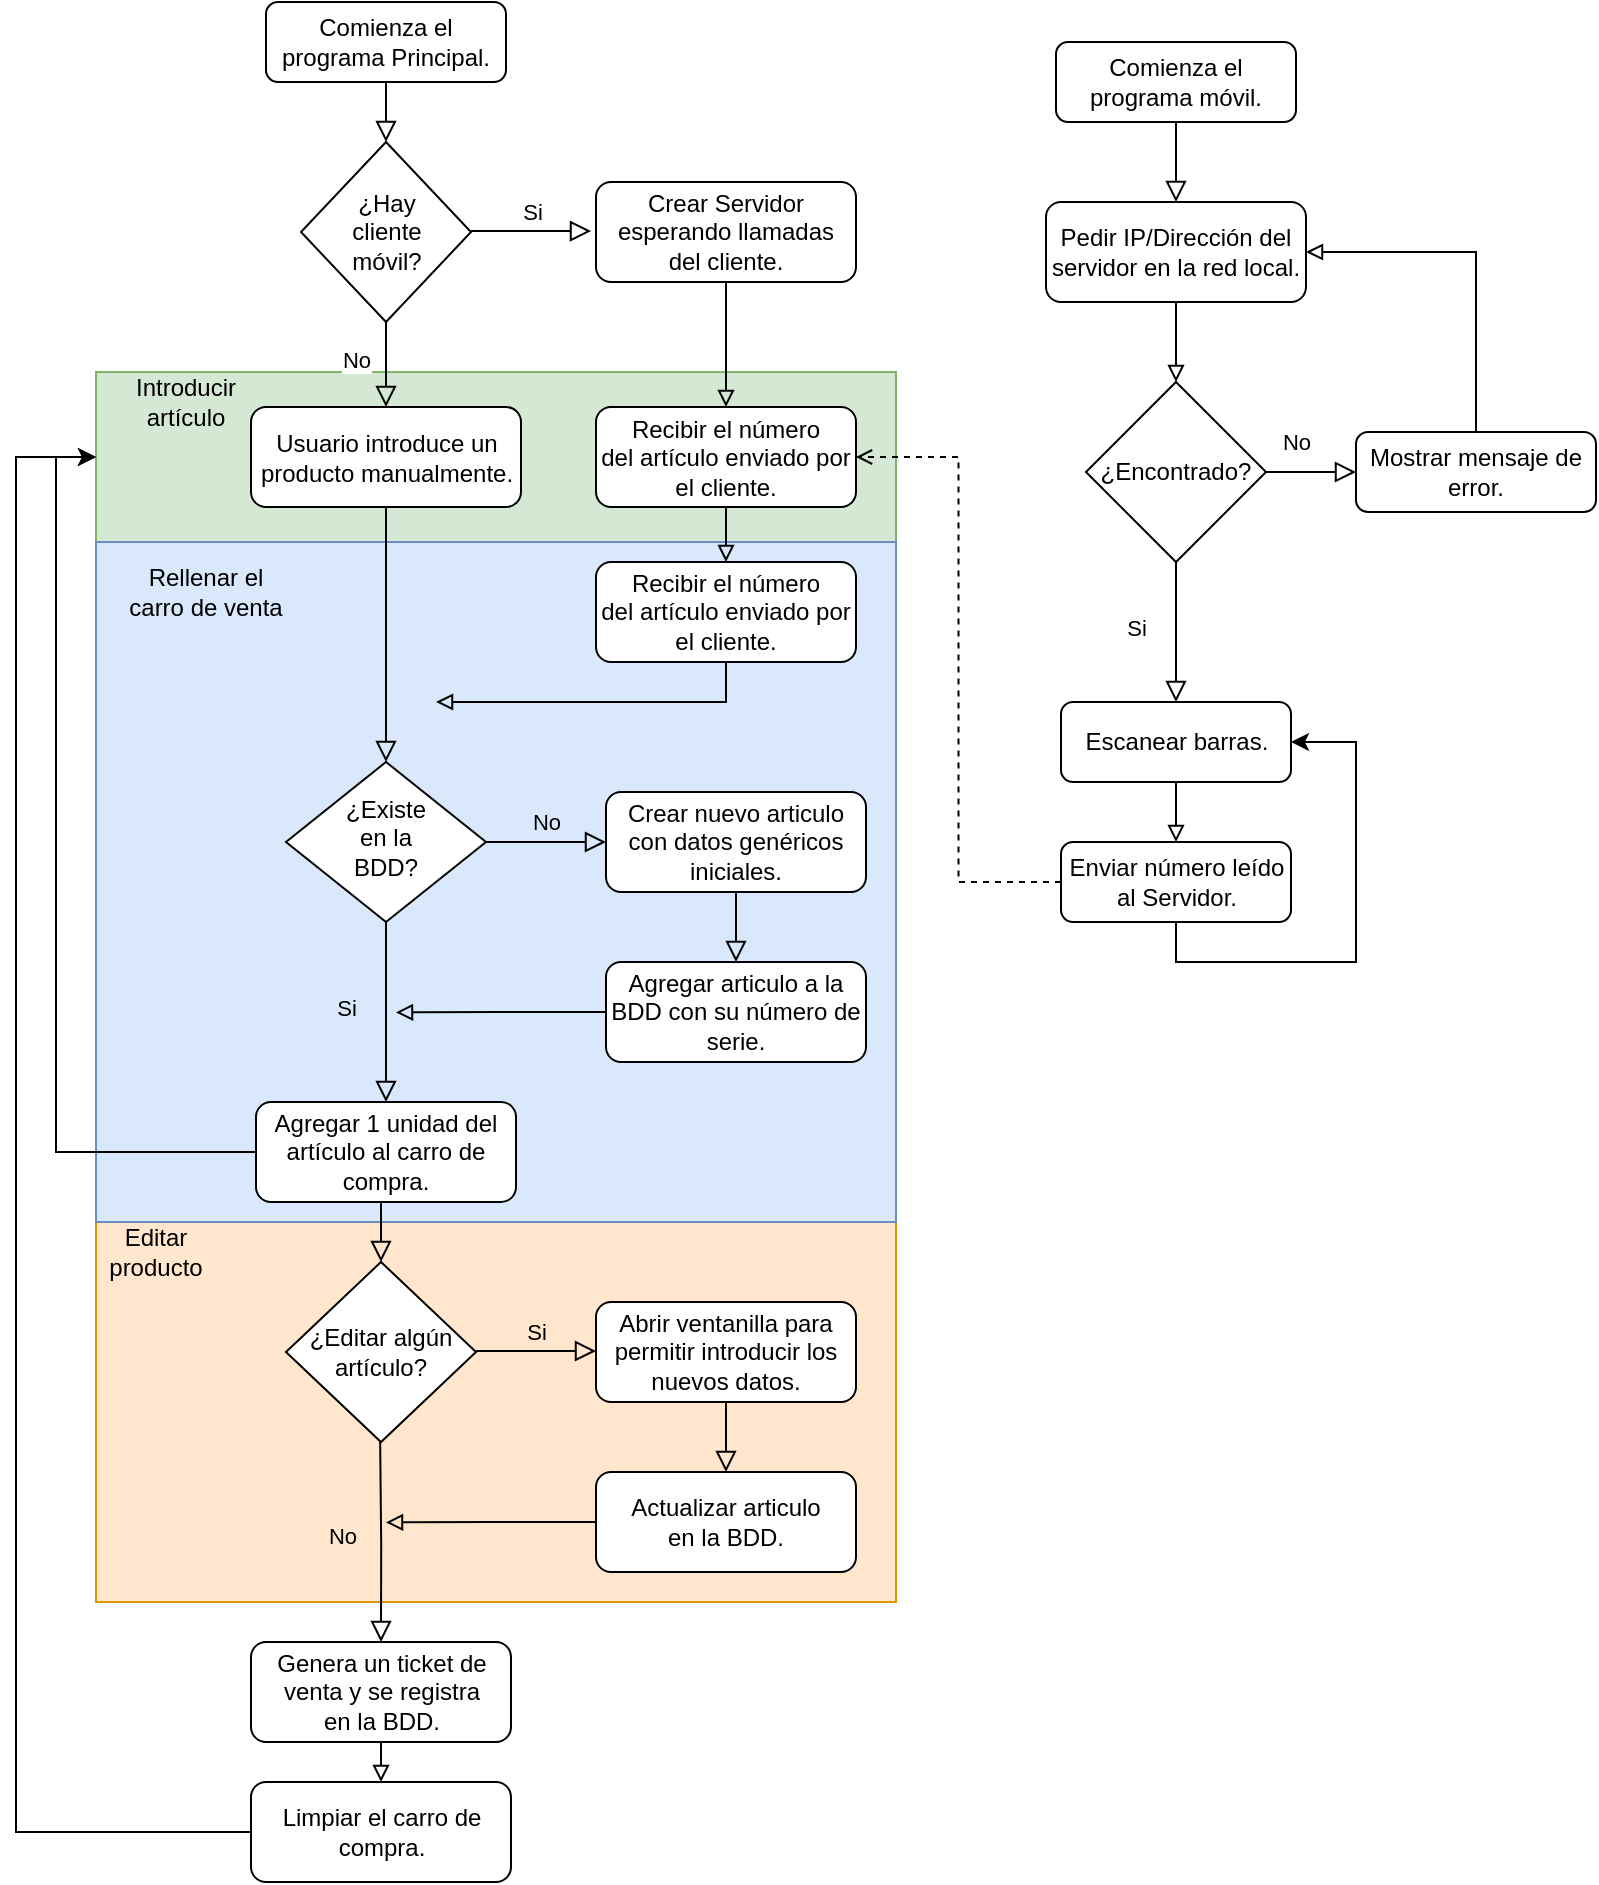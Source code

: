 <mxfile version="24.2.5" type="device">
  <diagram id="C5RBs43oDa-KdzZeNtuy" name="Page-1">
    <mxGraphModel dx="2143" dy="1178" grid="1" gridSize="10" guides="1" tooltips="1" connect="1" arrows="1" fold="1" page="1" pageScale="1" pageWidth="827" pageHeight="1169" math="0" shadow="0">
      <root>
        <mxCell id="WIyWlLk6GJQsqaUBKTNV-0" />
        <mxCell id="WIyWlLk6GJQsqaUBKTNV-1" parent="WIyWlLk6GJQsqaUBKTNV-0" />
        <mxCell id="cse7AsAs51HSEoLx2oDC-62" value="" style="rounded=0;whiteSpace=wrap;html=1;fillColor=#d5e8d4;strokeColor=#82b366;" vertex="1" parent="WIyWlLk6GJQsqaUBKTNV-1">
          <mxGeometry x="60" y="205" width="400" height="85" as="geometry" />
        </mxCell>
        <mxCell id="cse7AsAs51HSEoLx2oDC-30" value="" style="rounded=0;whiteSpace=wrap;html=1;fillColor=#ffe6cc;strokeColor=#d79b00;" vertex="1" parent="WIyWlLk6GJQsqaUBKTNV-1">
          <mxGeometry x="60" y="630" width="400" height="190" as="geometry" />
        </mxCell>
        <mxCell id="cse7AsAs51HSEoLx2oDC-28" value="" style="rounded=0;whiteSpace=wrap;html=1;fillColor=#dae8fc;strokeColor=#6c8ebf;fillStyle=auto;" vertex="1" parent="WIyWlLk6GJQsqaUBKTNV-1">
          <mxGeometry x="60" y="290" width="400" height="340" as="geometry" />
        </mxCell>
        <mxCell id="WIyWlLk6GJQsqaUBKTNV-2" value="" style="rounded=0;html=1;jettySize=auto;orthogonalLoop=1;fontSize=11;endArrow=block;endFill=0;endSize=8;strokeWidth=1;shadow=0;labelBackgroundColor=none;edgeStyle=orthogonalEdgeStyle;" parent="WIyWlLk6GJQsqaUBKTNV-1" source="cse7AsAs51HSEoLx2oDC-0" target="WIyWlLk6GJQsqaUBKTNV-6" edge="1">
          <mxGeometry relative="1" as="geometry" />
        </mxCell>
        <mxCell id="WIyWlLk6GJQsqaUBKTNV-3" value="Comienza el programa Principal." style="rounded=1;whiteSpace=wrap;html=1;fontSize=12;glass=0;strokeWidth=1;shadow=0;" parent="WIyWlLk6GJQsqaUBKTNV-1" vertex="1">
          <mxGeometry x="145" y="20" width="120" height="40" as="geometry" />
        </mxCell>
        <mxCell id="WIyWlLk6GJQsqaUBKTNV-4" value="Si" style="rounded=0;html=1;jettySize=auto;orthogonalLoop=1;fontSize=11;endArrow=block;endFill=0;endSize=8;strokeWidth=1;shadow=0;labelBackgroundColor=none;edgeStyle=orthogonalEdgeStyle;entryX=0.5;entryY=0;entryDx=0;entryDy=0;" parent="WIyWlLk6GJQsqaUBKTNV-1" source="WIyWlLk6GJQsqaUBKTNV-6" target="WIyWlLk6GJQsqaUBKTNV-12" edge="1">
          <mxGeometry x="-0.059" y="-20" relative="1" as="geometry">
            <mxPoint as="offset" />
            <mxPoint x="205" y="565" as="targetPoint" />
          </mxGeometry>
        </mxCell>
        <mxCell id="WIyWlLk6GJQsqaUBKTNV-5" value="No" style="edgeStyle=orthogonalEdgeStyle;rounded=0;html=1;jettySize=auto;orthogonalLoop=1;fontSize=11;endArrow=block;endFill=0;endSize=8;strokeWidth=1;shadow=0;labelBackgroundColor=none;" parent="WIyWlLk6GJQsqaUBKTNV-1" source="WIyWlLk6GJQsqaUBKTNV-6" target="WIyWlLk6GJQsqaUBKTNV-7" edge="1">
          <mxGeometry y="10" relative="1" as="geometry">
            <mxPoint as="offset" />
          </mxGeometry>
        </mxCell>
        <mxCell id="WIyWlLk6GJQsqaUBKTNV-6" value="¿Existe&lt;div&gt;en&amp;nbsp;&lt;span style=&quot;background-color: initial;&quot;&gt;la&lt;/span&gt;&lt;/div&gt;&lt;div&gt;&lt;span style=&quot;background-color: initial;&quot;&gt;BDD?&lt;/span&gt;&lt;/div&gt;" style="rhombus;whiteSpace=wrap;html=1;shadow=0;fontFamily=Helvetica;fontSize=12;align=center;strokeWidth=1;spacing=6;spacingTop=-4;" parent="WIyWlLk6GJQsqaUBKTNV-1" vertex="1">
          <mxGeometry x="155" y="400" width="100" height="80" as="geometry" />
        </mxCell>
        <mxCell id="WIyWlLk6GJQsqaUBKTNV-7" value="Crear nuevo articulo con datos genéricos iniciales." style="rounded=1;whiteSpace=wrap;html=1;fontSize=12;glass=0;strokeWidth=1;shadow=0;" parent="WIyWlLk6GJQsqaUBKTNV-1" vertex="1">
          <mxGeometry x="315" y="415" width="130" height="50" as="geometry" />
        </mxCell>
        <mxCell id="cse7AsAs51HSEoLx2oDC-7" style="edgeStyle=orthogonalEdgeStyle;rounded=0;orthogonalLoop=1;jettySize=auto;html=1;exitX=0;exitY=0.5;exitDx=0;exitDy=0;entryX=0;entryY=0.5;entryDx=0;entryDy=0;" edge="1" parent="WIyWlLk6GJQsqaUBKTNV-1" source="WIyWlLk6GJQsqaUBKTNV-12" target="cse7AsAs51HSEoLx2oDC-62">
          <mxGeometry relative="1" as="geometry">
            <mxPoint x="20" y="270" as="targetPoint" />
            <Array as="points">
              <mxPoint x="40" y="595" />
              <mxPoint x="40" y="248" />
            </Array>
          </mxGeometry>
        </mxCell>
        <mxCell id="WIyWlLk6GJQsqaUBKTNV-12" value="Agregar 1 unidad del&lt;div&gt;artículo al carro de compra.&lt;/div&gt;" style="rounded=1;whiteSpace=wrap;html=1;fontSize=12;glass=0;strokeWidth=1;shadow=0;" parent="WIyWlLk6GJQsqaUBKTNV-1" vertex="1">
          <mxGeometry x="140" y="570" width="130" height="50" as="geometry" />
        </mxCell>
        <mxCell id="cse7AsAs51HSEoLx2oDC-0" value="Usuario introduce un producto manualmente." style="rounded=1;whiteSpace=wrap;html=1;fontSize=12;glass=0;strokeWidth=1;shadow=0;" vertex="1" parent="WIyWlLk6GJQsqaUBKTNV-1">
          <mxGeometry x="137.5" y="222.5" width="135" height="50" as="geometry" />
        </mxCell>
        <mxCell id="cse7AsAs51HSEoLx2oDC-65" style="edgeStyle=orthogonalEdgeStyle;rounded=0;orthogonalLoop=1;jettySize=auto;html=1;exitX=0.5;exitY=1;exitDx=0;exitDy=0;entryX=0.5;entryY=0;entryDx=0;entryDy=0;endArrow=block;endFill=0;" edge="1" parent="WIyWlLk6GJQsqaUBKTNV-1" source="cse7AsAs51HSEoLx2oDC-4" target="cse7AsAs51HSEoLx2oDC-9">
          <mxGeometry relative="1" as="geometry" />
        </mxCell>
        <mxCell id="cse7AsAs51HSEoLx2oDC-4" value="Genera un ticket de venta y se registra&lt;div&gt;en la BDD.&lt;/div&gt;" style="rounded=1;whiteSpace=wrap;html=1;fontSize=12;glass=0;strokeWidth=1;shadow=0;" vertex="1" parent="WIyWlLk6GJQsqaUBKTNV-1">
          <mxGeometry x="137.5" y="840" width="130" height="50" as="geometry" />
        </mxCell>
        <mxCell id="cse7AsAs51HSEoLx2oDC-11" style="edgeStyle=orthogonalEdgeStyle;rounded=0;orthogonalLoop=1;jettySize=auto;html=1;exitX=0;exitY=0.5;exitDx=0;exitDy=0;entryX=0;entryY=0.5;entryDx=0;entryDy=0;" edge="1" parent="WIyWlLk6GJQsqaUBKTNV-1" source="cse7AsAs51HSEoLx2oDC-9" target="cse7AsAs51HSEoLx2oDC-62">
          <mxGeometry relative="1" as="geometry">
            <Array as="points">
              <mxPoint x="20" y="935" />
              <mxPoint x="20" y="248" />
            </Array>
          </mxGeometry>
        </mxCell>
        <mxCell id="cse7AsAs51HSEoLx2oDC-9" value="Limpiar el carro de compra." style="rounded=1;whiteSpace=wrap;html=1;fontSize=12;glass=0;strokeWidth=1;shadow=0;" vertex="1" parent="WIyWlLk6GJQsqaUBKTNV-1">
          <mxGeometry x="137.5" y="910" width="130" height="50" as="geometry" />
        </mxCell>
        <mxCell id="cse7AsAs51HSEoLx2oDC-13" value="" style="rounded=0;html=1;jettySize=auto;orthogonalLoop=1;fontSize=11;endArrow=block;endFill=0;endSize=8;strokeWidth=1;shadow=0;labelBackgroundColor=none;edgeStyle=orthogonalEdgeStyle;exitX=0.5;exitY=1;exitDx=0;exitDy=0;" edge="1" parent="WIyWlLk6GJQsqaUBKTNV-1" source="WIyWlLk6GJQsqaUBKTNV-7" target="cse7AsAs51HSEoLx2oDC-12">
          <mxGeometry y="20" relative="1" as="geometry">
            <mxPoint as="offset" />
            <mxPoint x="380" y="465" as="sourcePoint" />
            <mxPoint x="215" y="520" as="targetPoint" />
            <Array as="points">
              <mxPoint x="380" y="480" />
              <mxPoint x="380" y="480" />
            </Array>
          </mxGeometry>
        </mxCell>
        <mxCell id="cse7AsAs51HSEoLx2oDC-15" style="edgeStyle=orthogonalEdgeStyle;rounded=0;orthogonalLoop=1;jettySize=auto;html=1;exitX=0;exitY=0.5;exitDx=0;exitDy=0;endArrow=block;endFill=0;" edge="1" parent="WIyWlLk6GJQsqaUBKTNV-1" source="cse7AsAs51HSEoLx2oDC-12">
          <mxGeometry relative="1" as="geometry">
            <mxPoint x="210" y="525.2" as="targetPoint" />
          </mxGeometry>
        </mxCell>
        <mxCell id="cse7AsAs51HSEoLx2oDC-12" value="Agregar articulo a la BDD con su número de serie." style="rounded=1;whiteSpace=wrap;html=1;fontSize=12;glass=0;strokeWidth=1;shadow=0;" vertex="1" parent="WIyWlLk6GJQsqaUBKTNV-1">
          <mxGeometry x="315" y="500" width="130" height="50" as="geometry" />
        </mxCell>
        <mxCell id="cse7AsAs51HSEoLx2oDC-17" value="" style="rounded=0;html=1;jettySize=auto;orthogonalLoop=1;fontSize=11;endArrow=block;endFill=0;endSize=8;strokeWidth=1;shadow=0;labelBackgroundColor=none;edgeStyle=orthogonalEdgeStyle;entryX=0.5;entryY=0;entryDx=0;entryDy=0;exitX=0.5;exitY=1;exitDx=0;exitDy=0;" edge="1" parent="WIyWlLk6GJQsqaUBKTNV-1" source="WIyWlLk6GJQsqaUBKTNV-12" target="cse7AsAs51HSEoLx2oDC-16">
          <mxGeometry x="-0.059" y="-20" relative="1" as="geometry">
            <mxPoint as="offset" />
            <mxPoint x="205" y="620" as="sourcePoint" />
            <mxPoint x="205" y="740" as="targetPoint" />
          </mxGeometry>
        </mxCell>
        <mxCell id="cse7AsAs51HSEoLx2oDC-16" value="¿Editar algún artículo?" style="rhombus;whiteSpace=wrap;html=1;" vertex="1" parent="WIyWlLk6GJQsqaUBKTNV-1">
          <mxGeometry x="155" y="650" width="95" height="90" as="geometry" />
        </mxCell>
        <mxCell id="cse7AsAs51HSEoLx2oDC-18" value="Si" style="edgeStyle=orthogonalEdgeStyle;rounded=0;html=1;jettySize=auto;orthogonalLoop=1;fontSize=11;endArrow=block;endFill=0;endSize=8;strokeWidth=1;shadow=0;labelBackgroundColor=none;" edge="1" parent="WIyWlLk6GJQsqaUBKTNV-1">
          <mxGeometry y="10" relative="1" as="geometry">
            <mxPoint as="offset" />
            <mxPoint x="250" y="694.5" as="sourcePoint" />
            <mxPoint x="310" y="694.5" as="targetPoint" />
          </mxGeometry>
        </mxCell>
        <mxCell id="cse7AsAs51HSEoLx2oDC-20" value="Abrir ventanilla para permitir introducir los nuevos datos." style="rounded=1;whiteSpace=wrap;html=1;fontSize=12;glass=0;strokeWidth=1;shadow=0;" vertex="1" parent="WIyWlLk6GJQsqaUBKTNV-1">
          <mxGeometry x="310" y="670" width="130" height="50" as="geometry" />
        </mxCell>
        <mxCell id="cse7AsAs51HSEoLx2oDC-21" value="" style="rounded=0;html=1;jettySize=auto;orthogonalLoop=1;fontSize=11;endArrow=block;endFill=0;endSize=8;strokeWidth=1;shadow=0;labelBackgroundColor=none;edgeStyle=orthogonalEdgeStyle;exitX=0.5;exitY=1;exitDx=0;exitDy=0;" edge="1" parent="WIyWlLk6GJQsqaUBKTNV-1" target="cse7AsAs51HSEoLx2oDC-23">
          <mxGeometry y="20" relative="1" as="geometry">
            <mxPoint as="offset" />
            <mxPoint x="375" y="720" as="sourcePoint" />
            <mxPoint x="210" y="775" as="targetPoint" />
            <Array as="points">
              <mxPoint x="375" y="735" />
              <mxPoint x="375" y="735" />
            </Array>
          </mxGeometry>
        </mxCell>
        <mxCell id="cse7AsAs51HSEoLx2oDC-22" style="edgeStyle=orthogonalEdgeStyle;rounded=0;orthogonalLoop=1;jettySize=auto;html=1;exitX=0;exitY=0.5;exitDx=0;exitDy=0;endArrow=block;endFill=0;" edge="1" parent="WIyWlLk6GJQsqaUBKTNV-1" source="cse7AsAs51HSEoLx2oDC-23">
          <mxGeometry relative="1" as="geometry">
            <mxPoint x="205" y="780.2" as="targetPoint" />
          </mxGeometry>
        </mxCell>
        <mxCell id="cse7AsAs51HSEoLx2oDC-23" value="Actualizar articulo&lt;div&gt;en la BDD.&lt;/div&gt;" style="rounded=1;whiteSpace=wrap;html=1;fontSize=12;glass=0;strokeWidth=1;shadow=0;" vertex="1" parent="WIyWlLk6GJQsqaUBKTNV-1">
          <mxGeometry x="310" y="755" width="130" height="50" as="geometry" />
        </mxCell>
        <mxCell id="cse7AsAs51HSEoLx2oDC-24" value="No" style="rounded=0;html=1;jettySize=auto;orthogonalLoop=1;fontSize=11;endArrow=block;endFill=0;endSize=8;strokeWidth=1;shadow=0;labelBackgroundColor=none;edgeStyle=orthogonalEdgeStyle;entryX=0.5;entryY=0;entryDx=0;entryDy=0;" edge="1" parent="WIyWlLk6GJQsqaUBKTNV-1" target="cse7AsAs51HSEoLx2oDC-4">
          <mxGeometry x="-0.059" y="-20" relative="1" as="geometry">
            <mxPoint as="offset" />
            <mxPoint x="202.08" y="740" as="sourcePoint" />
            <mxPoint x="202.08" y="830" as="targetPoint" />
          </mxGeometry>
        </mxCell>
        <mxCell id="cse7AsAs51HSEoLx2oDC-29" value="Introducir&lt;div&gt;artículo&lt;/div&gt;" style="text;html=1;align=center;verticalAlign=middle;whiteSpace=wrap;rounded=0;" vertex="1" parent="WIyWlLk6GJQsqaUBKTNV-1">
          <mxGeometry x="60" y="205" width="90" height="30" as="geometry" />
        </mxCell>
        <mxCell id="cse7AsAs51HSEoLx2oDC-33" value="Editar producto" style="text;html=1;align=center;verticalAlign=middle;whiteSpace=wrap;rounded=0;" vertex="1" parent="WIyWlLk6GJQsqaUBKTNV-1">
          <mxGeometry x="60" y="630" width="60" height="30" as="geometry" />
        </mxCell>
        <mxCell id="cse7AsAs51HSEoLx2oDC-35" value="" style="rounded=0;html=1;jettySize=auto;orthogonalLoop=1;fontSize=11;endArrow=block;endFill=0;endSize=8;strokeWidth=1;shadow=0;labelBackgroundColor=none;edgeStyle=orthogonalEdgeStyle;entryX=0.5;entryY=0;entryDx=0;entryDy=0;" edge="1" parent="WIyWlLk6GJQsqaUBKTNV-1" source="WIyWlLk6GJQsqaUBKTNV-3" target="cse7AsAs51HSEoLx2oDC-36">
          <mxGeometry relative="1" as="geometry">
            <mxPoint x="205" y="60" as="sourcePoint" />
            <mxPoint x="205.0" y="90" as="targetPoint" />
          </mxGeometry>
        </mxCell>
        <mxCell id="cse7AsAs51HSEoLx2oDC-36" value="¿Hay&lt;div&gt;cliente&lt;div&gt;móvil?&lt;/div&gt;&lt;/div&gt;" style="rhombus;whiteSpace=wrap;html=1;" vertex="1" parent="WIyWlLk6GJQsqaUBKTNV-1">
          <mxGeometry x="162.5" y="90" width="85" height="90" as="geometry" />
        </mxCell>
        <mxCell id="cse7AsAs51HSEoLx2oDC-37" value="" style="rounded=0;html=1;jettySize=auto;orthogonalLoop=1;fontSize=11;endArrow=block;endFill=0;endSize=8;strokeWidth=1;shadow=0;labelBackgroundColor=none;edgeStyle=orthogonalEdgeStyle;entryX=0.5;entryY=0;entryDx=0;entryDy=0;exitX=0.5;exitY=1;exitDx=0;exitDy=0;" edge="1" parent="WIyWlLk6GJQsqaUBKTNV-1" source="cse7AsAs51HSEoLx2oDC-36" target="cse7AsAs51HSEoLx2oDC-0">
          <mxGeometry x="-0.059" y="-20" relative="1" as="geometry">
            <mxPoint as="offset" />
            <mxPoint x="204.52" y="210" as="sourcePoint" />
            <mxPoint x="204.52" y="300" as="targetPoint" />
          </mxGeometry>
        </mxCell>
        <mxCell id="cse7AsAs51HSEoLx2oDC-38" value="No" style="edgeLabel;html=1;align=center;verticalAlign=middle;resizable=0;points=[];" vertex="1" connectable="0" parent="cse7AsAs51HSEoLx2oDC-37">
          <mxGeometry x="-0.1" y="-15" relative="1" as="geometry">
            <mxPoint as="offset" />
          </mxGeometry>
        </mxCell>
        <mxCell id="cse7AsAs51HSEoLx2oDC-39" value="Si" style="edgeStyle=orthogonalEdgeStyle;rounded=0;html=1;jettySize=auto;orthogonalLoop=1;fontSize=11;endArrow=block;endFill=0;endSize=8;strokeWidth=1;shadow=0;labelBackgroundColor=none;" edge="1" parent="WIyWlLk6GJQsqaUBKTNV-1">
          <mxGeometry y="10" relative="1" as="geometry">
            <mxPoint as="offset" />
            <mxPoint x="247.5" y="134.52" as="sourcePoint" />
            <mxPoint x="307.5" y="134.52" as="targetPoint" />
          </mxGeometry>
        </mxCell>
        <mxCell id="cse7AsAs51HSEoLx2oDC-57" style="edgeStyle=orthogonalEdgeStyle;rounded=0;orthogonalLoop=1;jettySize=auto;html=1;exitX=0.5;exitY=1;exitDx=0;exitDy=0;entryX=0.5;entryY=0;entryDx=0;entryDy=0;endArrow=block;endFill=0;" edge="1" parent="WIyWlLk6GJQsqaUBKTNV-1" source="cse7AsAs51HSEoLx2oDC-40" target="cse7AsAs51HSEoLx2oDC-54">
          <mxGeometry relative="1" as="geometry" />
        </mxCell>
        <mxCell id="cse7AsAs51HSEoLx2oDC-40" value="Crear Servidor esperando llamadas&lt;div&gt;del cliente.&lt;/div&gt;" style="rounded=1;whiteSpace=wrap;html=1;fontSize=12;glass=0;strokeWidth=1;shadow=0;" vertex="1" parent="WIyWlLk6GJQsqaUBKTNV-1">
          <mxGeometry x="310" y="110" width="130" height="50" as="geometry" />
        </mxCell>
        <mxCell id="cse7AsAs51HSEoLx2oDC-41" value="Comienza el&lt;div&gt;programa móvil.&lt;/div&gt;" style="rounded=1;whiteSpace=wrap;html=1;fontSize=12;glass=0;strokeWidth=1;shadow=0;" vertex="1" parent="WIyWlLk6GJQsqaUBKTNV-1">
          <mxGeometry x="540" y="40" width="120" height="40" as="geometry" />
        </mxCell>
        <mxCell id="cse7AsAs51HSEoLx2oDC-42" value="" style="rounded=0;html=1;jettySize=auto;orthogonalLoop=1;fontSize=11;endArrow=block;endFill=0;endSize=8;strokeWidth=1;shadow=0;labelBackgroundColor=none;edgeStyle=orthogonalEdgeStyle;entryX=0.5;entryY=0;entryDx=0;entryDy=0;" edge="1" parent="WIyWlLk6GJQsqaUBKTNV-1" source="cse7AsAs51HSEoLx2oDC-41">
          <mxGeometry relative="1" as="geometry">
            <mxPoint x="600" y="80" as="sourcePoint" />
            <mxPoint x="600" y="120" as="targetPoint" />
          </mxGeometry>
        </mxCell>
        <mxCell id="cse7AsAs51HSEoLx2oDC-49" style="edgeStyle=orthogonalEdgeStyle;rounded=0;orthogonalLoop=1;jettySize=auto;html=1;exitX=0.5;exitY=1;exitDx=0;exitDy=0;entryX=0.5;entryY=0;entryDx=0;entryDy=0;endArrow=block;endFill=0;" edge="1" parent="WIyWlLk6GJQsqaUBKTNV-1" source="cse7AsAs51HSEoLx2oDC-44" target="cse7AsAs51HSEoLx2oDC-45">
          <mxGeometry relative="1" as="geometry" />
        </mxCell>
        <mxCell id="cse7AsAs51HSEoLx2oDC-44" value="Pedir IP/Dirección del&lt;div&gt;servidor en la red local.&lt;/div&gt;" style="rounded=1;whiteSpace=wrap;html=1;fontSize=12;glass=0;strokeWidth=1;shadow=0;" vertex="1" parent="WIyWlLk6GJQsqaUBKTNV-1">
          <mxGeometry x="535" y="120" width="130" height="50" as="geometry" />
        </mxCell>
        <mxCell id="cse7AsAs51HSEoLx2oDC-45" value="¿Encontrado?" style="rhombus;whiteSpace=wrap;html=1;" vertex="1" parent="WIyWlLk6GJQsqaUBKTNV-1">
          <mxGeometry x="555" y="210" width="90" height="90" as="geometry" />
        </mxCell>
        <mxCell id="cse7AsAs51HSEoLx2oDC-48" style="edgeStyle=orthogonalEdgeStyle;rounded=0;orthogonalLoop=1;jettySize=auto;html=1;exitX=0.5;exitY=0;exitDx=0;exitDy=0;entryX=1;entryY=0.5;entryDx=0;entryDy=0;endArrow=block;endFill=0;" edge="1" parent="WIyWlLk6GJQsqaUBKTNV-1" source="cse7AsAs51HSEoLx2oDC-46" target="cse7AsAs51HSEoLx2oDC-44">
          <mxGeometry relative="1" as="geometry" />
        </mxCell>
        <mxCell id="cse7AsAs51HSEoLx2oDC-46" value="Mostrar mensaje de error." style="rounded=1;whiteSpace=wrap;html=1;fontSize=12;glass=0;strokeWidth=1;shadow=0;" vertex="1" parent="WIyWlLk6GJQsqaUBKTNV-1">
          <mxGeometry x="690" y="235" width="120" height="40" as="geometry" />
        </mxCell>
        <mxCell id="cse7AsAs51HSEoLx2oDC-47" value="No" style="edgeStyle=orthogonalEdgeStyle;rounded=0;html=1;jettySize=auto;orthogonalLoop=1;fontSize=11;endArrow=block;endFill=0;endSize=8;strokeWidth=1;shadow=0;labelBackgroundColor=none;entryX=0;entryY=0.5;entryDx=0;entryDy=0;exitX=1;exitY=0.5;exitDx=0;exitDy=0;" edge="1" parent="WIyWlLk6GJQsqaUBKTNV-1" source="cse7AsAs51HSEoLx2oDC-45" target="cse7AsAs51HSEoLx2oDC-46">
          <mxGeometry x="-0.333" y="15" relative="1" as="geometry">
            <mxPoint as="offset" />
            <mxPoint x="660" y="330" as="sourcePoint" />
            <mxPoint x="325" y="450" as="targetPoint" />
            <Array as="points" />
          </mxGeometry>
        </mxCell>
        <mxCell id="cse7AsAs51HSEoLx2oDC-53" style="edgeStyle=orthogonalEdgeStyle;rounded=0;orthogonalLoop=1;jettySize=auto;html=1;exitX=0.5;exitY=1;exitDx=0;exitDy=0;entryX=0.5;entryY=0;entryDx=0;entryDy=0;endArrow=block;endFill=0;" edge="1" parent="WIyWlLk6GJQsqaUBKTNV-1" source="cse7AsAs51HSEoLx2oDC-50" target="cse7AsAs51HSEoLx2oDC-51">
          <mxGeometry relative="1" as="geometry" />
        </mxCell>
        <mxCell id="cse7AsAs51HSEoLx2oDC-50" value="Escanear barras." style="rounded=1;whiteSpace=wrap;html=1;fontSize=12;glass=0;strokeWidth=1;shadow=0;" vertex="1" parent="WIyWlLk6GJQsqaUBKTNV-1">
          <mxGeometry x="542.5" y="370" width="115" height="40" as="geometry" />
        </mxCell>
        <mxCell id="cse7AsAs51HSEoLx2oDC-55" style="edgeStyle=orthogonalEdgeStyle;rounded=0;orthogonalLoop=1;jettySize=auto;html=1;exitX=0;exitY=0.5;exitDx=0;exitDy=0;entryX=1;entryY=0.5;entryDx=0;entryDy=0;dashed=1;endArrow=open;endFill=0;" edge="1" parent="WIyWlLk6GJQsqaUBKTNV-1" source="cse7AsAs51HSEoLx2oDC-51" target="cse7AsAs51HSEoLx2oDC-54">
          <mxGeometry relative="1" as="geometry" />
        </mxCell>
        <mxCell id="cse7AsAs51HSEoLx2oDC-56" style="edgeStyle=orthogonalEdgeStyle;rounded=0;orthogonalLoop=1;jettySize=auto;html=1;exitX=0.5;exitY=1;exitDx=0;exitDy=0;entryX=1;entryY=0.5;entryDx=0;entryDy=0;" edge="1" parent="WIyWlLk6GJQsqaUBKTNV-1" source="cse7AsAs51HSEoLx2oDC-51" target="cse7AsAs51HSEoLx2oDC-50">
          <mxGeometry relative="1" as="geometry">
            <Array as="points">
              <mxPoint x="600" y="500" />
              <mxPoint x="690" y="500" />
              <mxPoint x="690" y="390" />
            </Array>
          </mxGeometry>
        </mxCell>
        <mxCell id="cse7AsAs51HSEoLx2oDC-51" value="Enviar número leído al Servidor." style="rounded=1;whiteSpace=wrap;html=1;fontSize=12;glass=0;strokeWidth=1;shadow=0;" vertex="1" parent="WIyWlLk6GJQsqaUBKTNV-1">
          <mxGeometry x="542.5" y="440" width="115" height="40" as="geometry" />
        </mxCell>
        <mxCell id="cse7AsAs51HSEoLx2oDC-52" value="Si" style="rounded=0;html=1;jettySize=auto;orthogonalLoop=1;fontSize=11;endArrow=block;endFill=0;endSize=8;strokeWidth=1;shadow=0;labelBackgroundColor=none;edgeStyle=orthogonalEdgeStyle;entryX=0.5;entryY=0;entryDx=0;entryDy=0;exitX=0.5;exitY=1;exitDx=0;exitDy=0;" edge="1" parent="WIyWlLk6GJQsqaUBKTNV-1" source="cse7AsAs51HSEoLx2oDC-45" target="cse7AsAs51HSEoLx2oDC-50">
          <mxGeometry x="-0.059" y="-20" relative="1" as="geometry">
            <mxPoint as="offset" />
            <mxPoint x="215" y="490" as="sourcePoint" />
            <mxPoint x="215" y="580" as="targetPoint" />
          </mxGeometry>
        </mxCell>
        <mxCell id="cse7AsAs51HSEoLx2oDC-58" style="edgeStyle=orthogonalEdgeStyle;rounded=0;orthogonalLoop=1;jettySize=auto;html=1;exitX=0.5;exitY=1;exitDx=0;exitDy=0;endArrow=block;endFill=0;" edge="1" parent="WIyWlLk6GJQsqaUBKTNV-1" source="cse7AsAs51HSEoLx2oDC-59">
          <mxGeometry relative="1" as="geometry">
            <mxPoint x="230" y="370" as="targetPoint" />
            <Array as="points">
              <mxPoint x="375" y="370" />
            </Array>
          </mxGeometry>
        </mxCell>
        <mxCell id="cse7AsAs51HSEoLx2oDC-61" style="edgeStyle=orthogonalEdgeStyle;rounded=0;orthogonalLoop=1;jettySize=auto;html=1;exitX=0.5;exitY=1;exitDx=0;exitDy=0;entryX=0.5;entryY=0;entryDx=0;entryDy=0;endArrow=block;endFill=0;" edge="1" parent="WIyWlLk6GJQsqaUBKTNV-1" source="cse7AsAs51HSEoLx2oDC-54" target="cse7AsAs51HSEoLx2oDC-59">
          <mxGeometry relative="1" as="geometry" />
        </mxCell>
        <mxCell id="cse7AsAs51HSEoLx2oDC-54" value="Recibir el número&lt;div&gt;del artículo enviado por el cliente.&lt;/div&gt;" style="rounded=1;whiteSpace=wrap;html=1;fontSize=12;glass=0;strokeWidth=1;shadow=0;" vertex="1" parent="WIyWlLk6GJQsqaUBKTNV-1">
          <mxGeometry x="310" y="222.5" width="130" height="50" as="geometry" />
        </mxCell>
        <mxCell id="cse7AsAs51HSEoLx2oDC-59" value="Recibir el número&lt;div&gt;del artículo enviado por el cliente.&lt;/div&gt;" style="rounded=1;whiteSpace=wrap;html=1;fontSize=12;glass=0;strokeWidth=1;shadow=0;" vertex="1" parent="WIyWlLk6GJQsqaUBKTNV-1">
          <mxGeometry x="310" y="300" width="130" height="50" as="geometry" />
        </mxCell>
        <mxCell id="cse7AsAs51HSEoLx2oDC-63" value="Rellenar el carro de venta" style="text;html=1;align=center;verticalAlign=middle;whiteSpace=wrap;rounded=0;" vertex="1" parent="WIyWlLk6GJQsqaUBKTNV-1">
          <mxGeometry x="70" y="300" width="90" height="30" as="geometry" />
        </mxCell>
      </root>
    </mxGraphModel>
  </diagram>
</mxfile>
